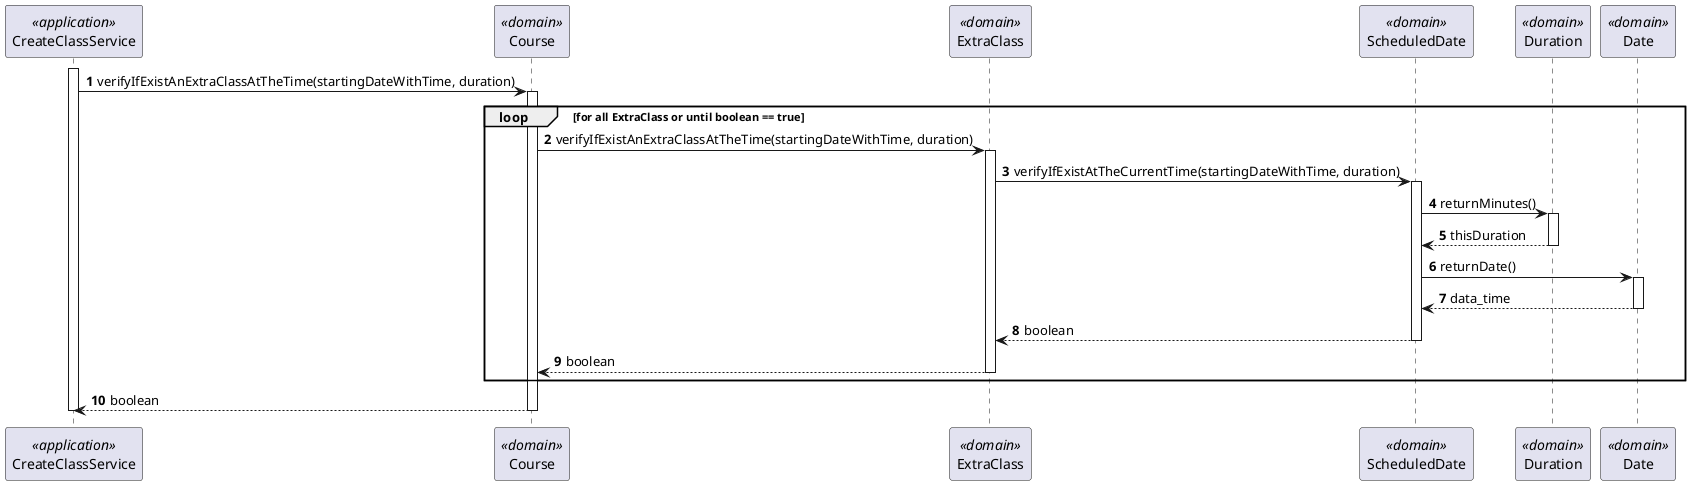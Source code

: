 @startuml
'https://plantuml.com/sequence-diagram

autonumber

participant CreateClassService as service <<application>>
participant Course as course <<domain>>
participant ExtraClass as extraClass <<domain>>
participant ScheduledDate as scheduleDate <<domain>>
participant Duration as duration <<domain>>
participant Date as date <<domain>>

activate service
service -> course: verifyIfExistAnExtraClassAtTheTime(startingDateWithTime, duration)
activate course

loop for all ExtraClass or until boolean == true
course -> extraClass: verifyIfExistAnExtraClassAtTheTime(startingDateWithTime, duration)
activate extraClass
extraClass -> scheduleDate: verifyIfExistAtTheCurrentTime(startingDateWithTime, duration)

activate scheduleDate
scheduleDate -> duration : returnMinutes()
activate duration
duration --> scheduleDate : thisDuration
deactivate duration
scheduleDate -> date : returnDate()
activate date
date --> scheduleDate : data_time
deactivate date

scheduleDate --> extraClass: boolean
deactivate scheduleDate
extraClass -->course: boolean
deactivate extraClass
end
course --> service: boolean
deactivate course
deactivate service
@enduml